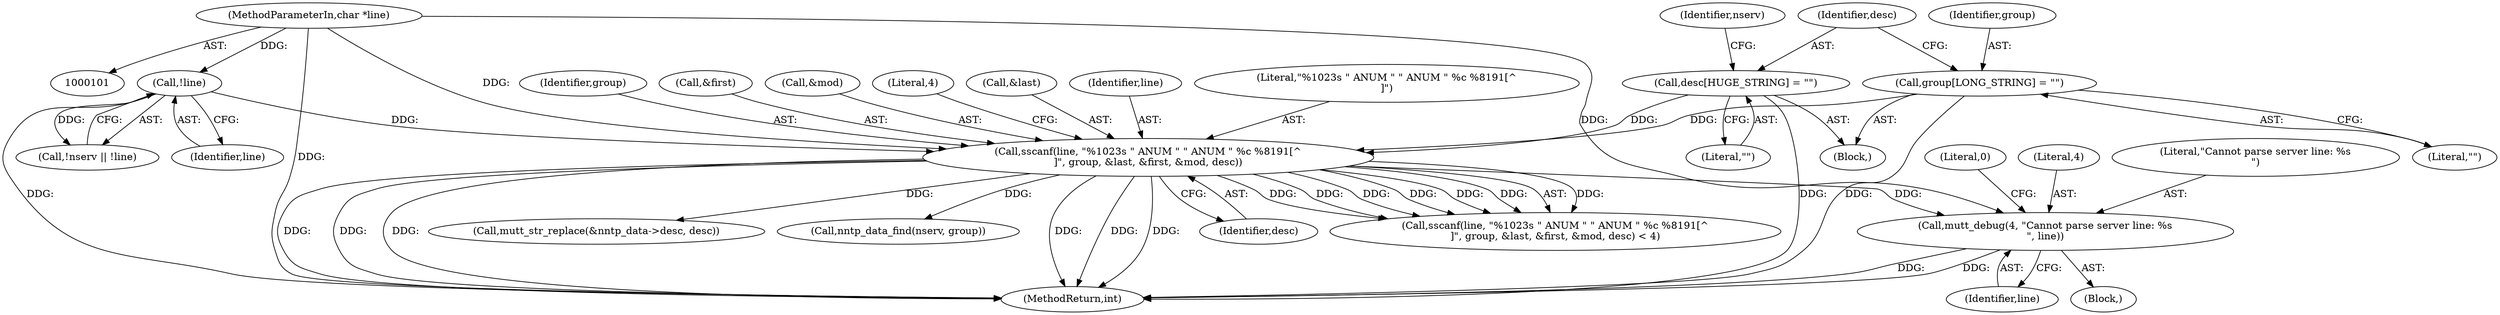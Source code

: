digraph "0_neomutt_6296f7153f0c9d5e5cd3aaf08f9731e56621bdd3@pointer" {
"1000147" [label="(Call,mutt_debug(4, \"Cannot parse server line: %s\n\", line))"];
"1000134" [label="(Call,sscanf(line, \"%1023s \" ANUM \" \" ANUM \" %c %8191[^\n]\", group, &last, &first, &mod, desc))"];
"1000128" [label="(Call,!line)"];
"1000102" [label="(MethodParameterIn,char *line)"];
"1000114" [label="(Call,group[LONG_STRING] = \"\")"];
"1000118" [label="(Call,desc[HUGE_STRING] = \"\")"];
"1000133" [label="(Call,sscanf(line, \"%1023s \" ANUM \" \" ANUM \" %c %8191[^\n]\", group, &last, &first, &mod, desc) < 4)"];
"1000116" [label="(Literal,\"\")"];
"1000114" [label="(Call,group[LONG_STRING] = \"\")"];
"1000137" [label="(Identifier,group)"];
"1000128" [label="(Call,!line)"];
"1000150" [label="(Identifier,line)"];
"1000134" [label="(Call,sscanf(line, \"%1023s \" ANUM \" \" ANUM \" %c %8191[^\n]\", group, &last, &first, &mod, desc))"];
"1000118" [label="(Call,desc[HUGE_STRING] = \"\")"];
"1000184" [label="(Call,mutt_str_replace(&nntp_data->desc, desc))"];
"1000152" [label="(Literal,0)"];
"1000155" [label="(Call,nntp_data_find(nserv, group))"];
"1000125" [label="(Call,!nserv || !line)"];
"1000115" [label="(Identifier,group)"];
"1000119" [label="(Identifier,desc)"];
"1000140" [label="(Call,&first)"];
"1000142" [label="(Call,&mod)"];
"1000120" [label="(Literal,\"\")"];
"1000145" [label="(Literal,4)"];
"1000129" [label="(Identifier,line)"];
"1000234" [label="(MethodReturn,int)"];
"1000138" [label="(Call,&last)"];
"1000127" [label="(Identifier,nserv)"];
"1000144" [label="(Identifier,desc)"];
"1000135" [label="(Identifier,line)"];
"1000146" [label="(Block,)"];
"1000148" [label="(Literal,4)"];
"1000149" [label="(Literal,\"Cannot parse server line: %s\n\")"];
"1000102" [label="(MethodParameterIn,char *line)"];
"1000147" [label="(Call,mutt_debug(4, \"Cannot parse server line: %s\n\", line))"];
"1000104" [label="(Block,)"];
"1000136" [label="(Literal,\"%1023s \" ANUM \" \" ANUM \" %c %8191[^\n]\")"];
"1000147" -> "1000146"  [label="AST: "];
"1000147" -> "1000150"  [label="CFG: "];
"1000148" -> "1000147"  [label="AST: "];
"1000149" -> "1000147"  [label="AST: "];
"1000150" -> "1000147"  [label="AST: "];
"1000152" -> "1000147"  [label="CFG: "];
"1000147" -> "1000234"  [label="DDG: "];
"1000147" -> "1000234"  [label="DDG: "];
"1000134" -> "1000147"  [label="DDG: "];
"1000102" -> "1000147"  [label="DDG: "];
"1000134" -> "1000133"  [label="AST: "];
"1000134" -> "1000144"  [label="CFG: "];
"1000135" -> "1000134"  [label="AST: "];
"1000136" -> "1000134"  [label="AST: "];
"1000137" -> "1000134"  [label="AST: "];
"1000138" -> "1000134"  [label="AST: "];
"1000140" -> "1000134"  [label="AST: "];
"1000142" -> "1000134"  [label="AST: "];
"1000144" -> "1000134"  [label="AST: "];
"1000145" -> "1000134"  [label="CFG: "];
"1000134" -> "1000234"  [label="DDG: "];
"1000134" -> "1000234"  [label="DDG: "];
"1000134" -> "1000234"  [label="DDG: "];
"1000134" -> "1000234"  [label="DDG: "];
"1000134" -> "1000234"  [label="DDG: "];
"1000134" -> "1000234"  [label="DDG: "];
"1000134" -> "1000133"  [label="DDG: "];
"1000134" -> "1000133"  [label="DDG: "];
"1000134" -> "1000133"  [label="DDG: "];
"1000134" -> "1000133"  [label="DDG: "];
"1000134" -> "1000133"  [label="DDG: "];
"1000134" -> "1000133"  [label="DDG: "];
"1000134" -> "1000133"  [label="DDG: "];
"1000128" -> "1000134"  [label="DDG: "];
"1000102" -> "1000134"  [label="DDG: "];
"1000114" -> "1000134"  [label="DDG: "];
"1000118" -> "1000134"  [label="DDG: "];
"1000134" -> "1000155"  [label="DDG: "];
"1000134" -> "1000184"  [label="DDG: "];
"1000128" -> "1000125"  [label="AST: "];
"1000128" -> "1000129"  [label="CFG: "];
"1000129" -> "1000128"  [label="AST: "];
"1000125" -> "1000128"  [label="CFG: "];
"1000128" -> "1000234"  [label="DDG: "];
"1000128" -> "1000125"  [label="DDG: "];
"1000102" -> "1000128"  [label="DDG: "];
"1000102" -> "1000101"  [label="AST: "];
"1000102" -> "1000234"  [label="DDG: "];
"1000114" -> "1000104"  [label="AST: "];
"1000114" -> "1000116"  [label="CFG: "];
"1000115" -> "1000114"  [label="AST: "];
"1000116" -> "1000114"  [label="AST: "];
"1000119" -> "1000114"  [label="CFG: "];
"1000114" -> "1000234"  [label="DDG: "];
"1000118" -> "1000104"  [label="AST: "];
"1000118" -> "1000120"  [label="CFG: "];
"1000119" -> "1000118"  [label="AST: "];
"1000120" -> "1000118"  [label="AST: "];
"1000127" -> "1000118"  [label="CFG: "];
"1000118" -> "1000234"  [label="DDG: "];
}
